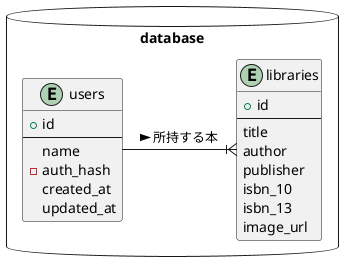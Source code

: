 @startuml database
package database <<Database>> {
  entity users {
    + id
    --
    name
    - auth_hash
    created_at
    updated_at
  }
  entity libraries {
    + id
    --
    title
    author
    publisher
    isbn_10
    isbn_13
    image_url
  }
}
users -ri-|{ libraries : 所持する本 >
@enduml